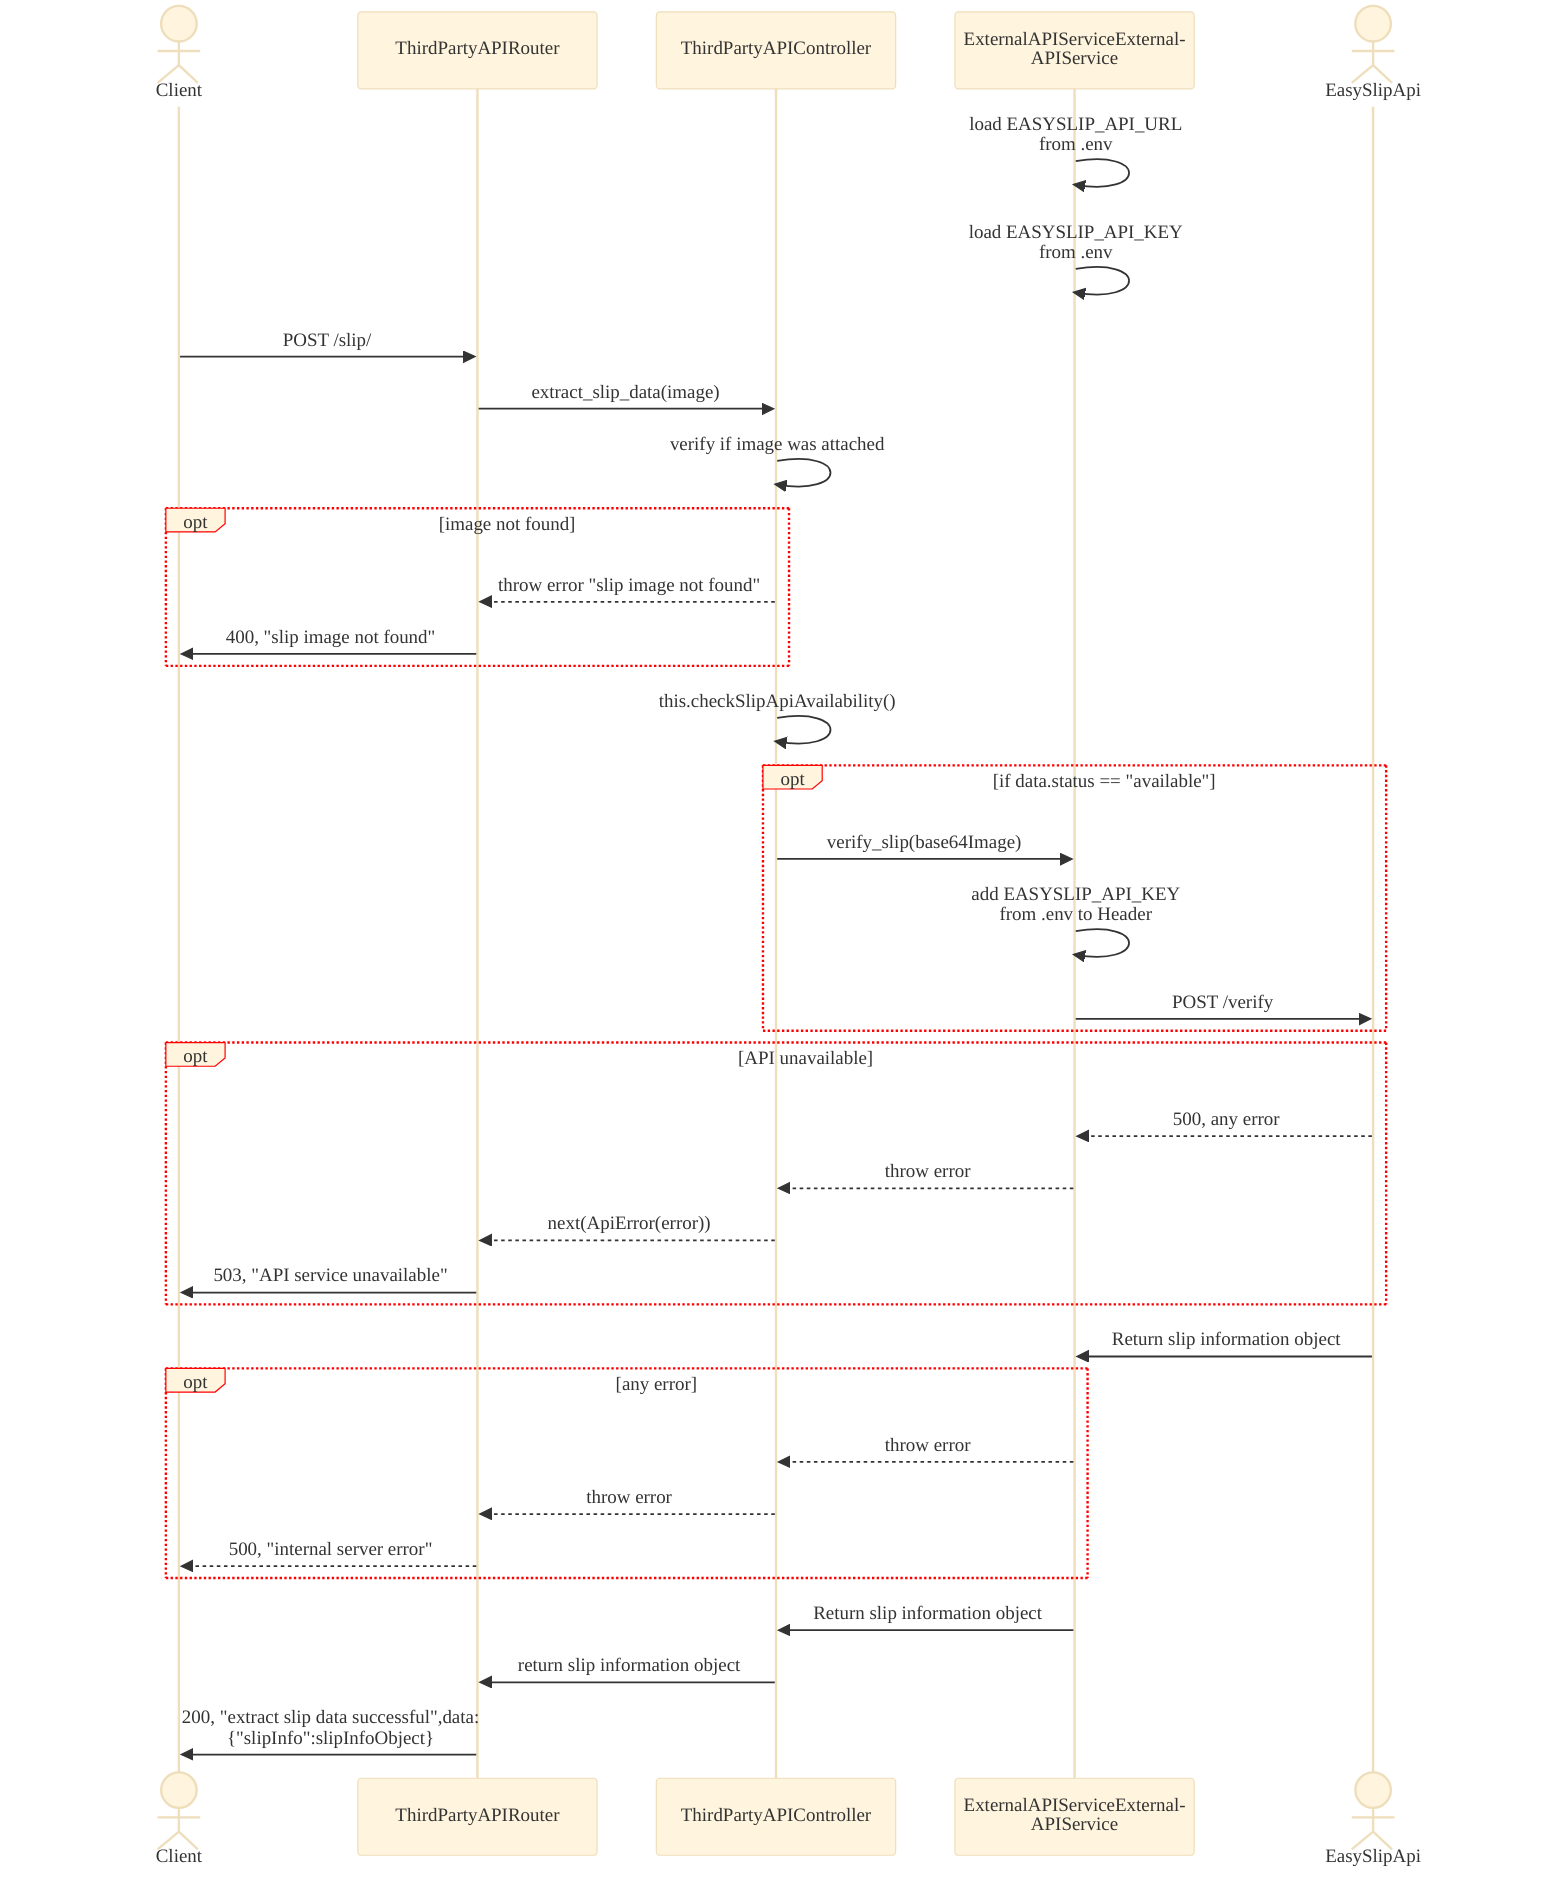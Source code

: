 %%{
    init: {
        "theme":"base",
        "themeVariables": {
            "fontFamily": "system-ui",
            'labelBoxBorderColor': '#ff0000'
        },
        "sequence": { 
            "wrap": true, 
            "width": 202 
        } 
    }
}%%
sequenceDiagram
    Actor Client
    participant Router as ThirdPartyAPIRouter
    participant Cont as ThirdPartyAPIController
    participant ApiClient as ExternalAPIServiceExternalAPIService
    Actor Api as EasySlipApi
    %% EASYSLIP_API document = "https://developer.easyslip.com/document"

    %% add EASYSLIP_API_URL = "https://developer.easyslip.com/api/v1"<br>to .env
    %% add EASYSLIP_API_KEY from Easy api to .env
    
    ApiClient->>ApiClient: load EASYSLIP_API_URL from .env
    ApiClient->>ApiClient: load EASYSLIP_API_KEY from .env
    Client->>Router: POST /slip/
    Router->>Cont: extract_slip_data(image)
    Cont->>Cont: verify if image was attached
    opt image not found
        Cont-->>Router: throw error "slip image not found"
        Router->>Client: 400, "slip image not found"
    end
    Cont->>Cont: this.checkSlipApiAvailability()
    opt if data.status == "available"
    Cont->>ApiClient: verify_slip(base64Image)
    ApiClient->>ApiClient: add EASYSLIP_API_KEY from .env to Header
    ApiClient->>Api: POST /verify
    end 
    opt API unavailable
        Api-->>ApiClient: 500, any error
        ApiClient-->>Cont: throw error 
        Cont-->>Router: next(ApiError(error)) 
        Router->>Client: 503, "API service unavailable"
    end
    Api->>ApiClient: Return slip information object
    opt any error
        ApiClient-->>Cont: throw error
        Cont-->>Router: throw error 
        Router-->>Client: 500, "internal server error"
    end
    ApiClient->>Cont: Return slip information object
    Cont->>Router: return slip information object
    Router->>Client: 200, "extract slip data successful",data: {"slipInfo":slipInfoObject}